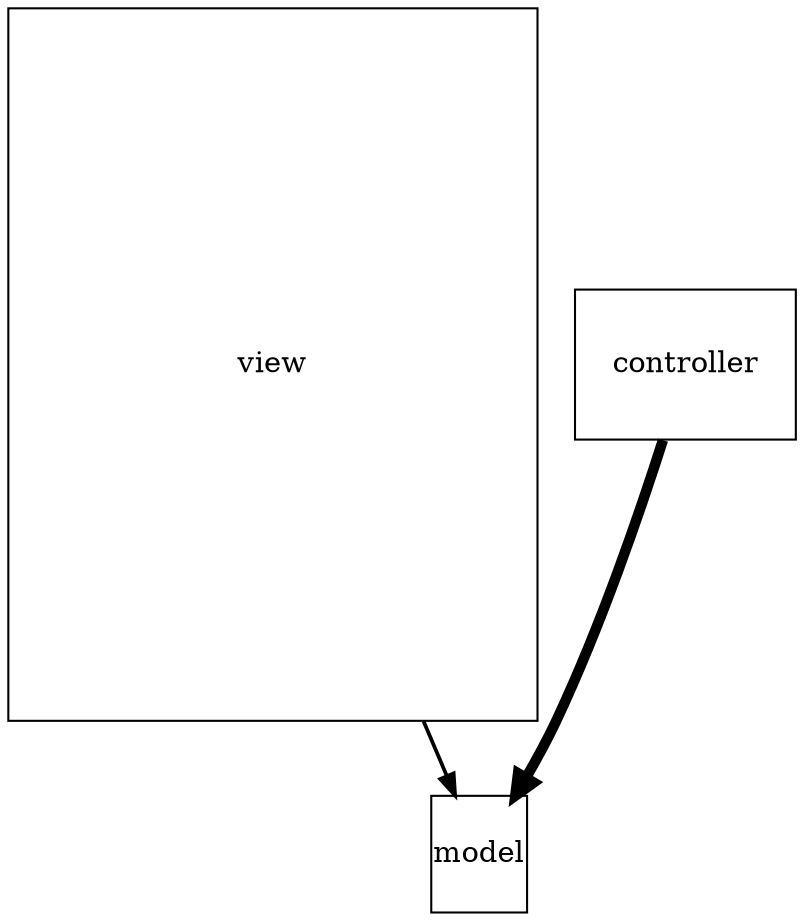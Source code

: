 digraph G {
    model [ shape=rectangle,width=0.638888888889,height=0.777777777778,fixedsize=true,id=2,type="node" ];
    view [ shape=rectangle,width=3.52777777778,height=4.75,fixedsize=true,id=6,type="node" ];
    controller [ shape=rectangle,width=1.47222222222,height=1,fixedsize=true,id=27,type="node" ];
    view -> model [ style="setlinewidth(1.8)" ];
    controller -> model [ style="setlinewidth(5)" ];
}
